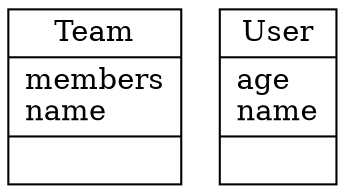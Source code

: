 digraph "classes_simple" {
charset="utf-8"
rankdir=BT
"0" [label="{Team|members\lname\l|}", shape="record"];
"1" [label="{User|age\lname\l|}", shape="record"];
}
